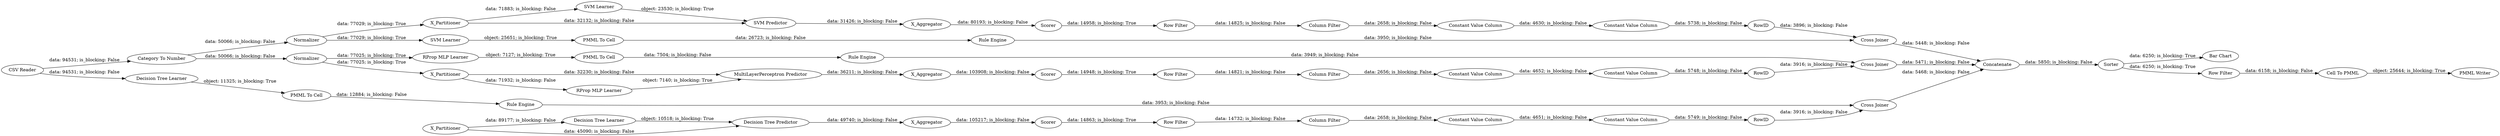 digraph {
	"4866634869897869461_52" [label=Sorter]
	"-8610013630441082238_294" [label="Column Filter"]
	"-4081309124945785995_40" [label=Normalizer]
	"-4015163651177129275_34" [label="Rule Engine"]
	"-4015163651177129275_35" [label="RProp MLP Learner"]
	"-2374783461542455520_9" [label="Row Filter"]
	"1059075360683852037_34" [label="PMML To Cell"]
	"6513147362389837084_294" [label="Column Filter"]
	"-4081309124945785995_7" [label=X_Aggregator]
	"-2374783461542455520_293" [label=RowID]
	"-7157038482534258186_39" [label=Scorer]
	"-4081309124945785995_2" [label=X_Partitioner]
	"-7157038482534258186_31" [label="Decision Tree Learner"]
	"6513147362389837084_290" [label="Constant Value Column"]
	"-7157038482534258186_32" [label="Decision Tree Predictor"]
	"6513147362389837084_293" [label=RowID]
	"1059075360683852037_35" [label="Rule Engine"]
	"-4481571475771853208_28" [label="PMML To Cell"]
	"-7157038482534258186_2" [label=X_Partitioner]
	"4866634869897869461_63" [label="CSV Reader"]
	"-8610013630441082238_293" [label=RowID]
	"4866634869897869461_58" [label="Category To Number"]
	"-7157038482534258186_7" [label=X_Aggregator]
	"6513147362389837084_9" [label="Row Filter"]
	"-4390345318570488013_32" [label="MultiLayerPerceptron Predictor"]
	"-4390345318570488013_2" [label=X_Partitioner]
	"4866634869897869461_59" [label="Bar Chart"]
	"-4390345318570488013_7" [label=X_Aggregator]
	"-8610013630441082238_290" [label="Constant Value Column"]
	"-4015163651177129275_22" [label="PMML To Cell"]
	"-4481571475771853208_33" [label="Decision Tree Learner"]
	"-4390345318570488013_31" [label="RProp MLP Learner"]
	"-4481571475771853208_34" [label="Rule Engine"]
	"-4390345318570488013_38" [label="Cross Joiner"]
	"4866634869897869461_61" [label="PMML Writer"]
	"-4081309124945785995_31" [label="SVM Learner"]
	"-2374783461542455520_294" [label="Column Filter"]
	"4866634869897869461_54" [label="Cell To PMML"]
	"6513147362389837084_292" [label="Constant Value Column"]
	"-8610013630441082238_292" [label="Constant Value Column"]
	"1059075360683852037_33" [label="SVM Learner"]
	"-2374783461542455520_290" [label="Constant Value Column"]
	"-7157038482534258186_38" [label="Cross Joiner"]
	"4866634869897869461_60" [label=Concatenate]
	"-2374783461542455520_292" [label="Constant Value Column"]
	"4866634869897869461_53" [label="Row Filter"]
	"-4081309124945785995_32" [label="SVM Predictor"]
	"-8610013630441082238_9" [label="Row Filter"]
	"-4081309124945785995_39" [label="Cross Joiner"]
	"-4081309124945785995_41" [label=Scorer]
	"-4390345318570488013_39" [label=Normalizer]
	"-4390345318570488013_40" [label=Scorer]
	"6513147362389837084_293" -> "-4390345318570488013_38" [label="data: 3916; is_blocking: False"]
	"4866634869897869461_63" -> "-4481571475771853208_33" [label="data: 94531; is_blocking: False"]
	"-4081309124945785995_31" -> "-4081309124945785995_32" [label="object: 23530; is_blocking: True"]
	"4866634869897869461_52" -> "4866634869897869461_59" [label="data: 6250; is_blocking: True"]
	"6513147362389837084_292" -> "6513147362389837084_293" [label="data: 5748; is_blocking: False"]
	"-8610013630441082238_292" -> "-8610013630441082238_293" [label="data: 5738; is_blocking: False"]
	"-4081309124945785995_2" -> "-4081309124945785995_31" [label="data: 71883; is_blocking: False"]
	"-8610013630441082238_9" -> "-8610013630441082238_294" [label="data: 14825; is_blocking: False"]
	"-8610013630441082238_294" -> "-8610013630441082238_290" [label="data: 2658; is_blocking: False"]
	"4866634869897869461_52" -> "4866634869897869461_53" [label="data: 6250; is_blocking: True"]
	"-4081309124945785995_40" -> "-4081309124945785995_2" [label="data: 77029; is_blocking: True"]
	"6513147362389837084_9" -> "6513147362389837084_294" [label="data: 14821; is_blocking: False"]
	"1059075360683852037_35" -> "-4081309124945785995_39" [label="data: 3950; is_blocking: False"]
	"-4390345318570488013_38" -> "4866634869897869461_60" [label="data: 5471; is_blocking: False"]
	"-8610013630441082238_290" -> "-8610013630441082238_292" [label="data: 4630; is_blocking: False"]
	"-4015163651177129275_35" -> "-4015163651177129275_22" [label="object: 7127; is_blocking: True"]
	"-4390345318570488013_40" -> "6513147362389837084_9" [label="data: 14948; is_blocking: True"]
	"-4390345318570488013_32" -> "-4390345318570488013_7" [label="data: 36211; is_blocking: False"]
	"-4081309124945785995_7" -> "-4081309124945785995_41" [label="data: 80193; is_blocking: False"]
	"6513147362389837084_294" -> "6513147362389837084_290" [label="data: 2656; is_blocking: False"]
	"-4481571475771853208_34" -> "-7157038482534258186_38" [label="data: 3953; is_blocking: False"]
	"4866634869897869461_53" -> "4866634869897869461_54" [label="data: 6158; is_blocking: False"]
	"6513147362389837084_290" -> "6513147362389837084_292" [label="data: 4652; is_blocking: False"]
	"-7157038482534258186_31" -> "-7157038482534258186_32" [label="object: 10518; is_blocking: True"]
	"4866634869897869461_54" -> "4866634869897869461_61" [label="object: 25644; is_blocking: True"]
	"-4081309124945785995_2" -> "-4081309124945785995_32" [label="data: 32132; is_blocking: False"]
	"-7157038482534258186_7" -> "-7157038482534258186_39" [label="data: 105217; is_blocking: False"]
	"-7157038482534258186_2" -> "-7157038482534258186_32" [label="data: 45090; is_blocking: False"]
	"-4081309124945785995_39" -> "4866634869897869461_60" [label="data: 5448; is_blocking: False"]
	"-4390345318570488013_7" -> "-4390345318570488013_40" [label="data: 103908; is_blocking: False"]
	"-4481571475771853208_33" -> "-4481571475771853208_28" [label="object: 11325; is_blocking: True"]
	"1059075360683852037_33" -> "1059075360683852037_34" [label="object: 25651; is_blocking: True"]
	"-7157038482534258186_2" -> "-7157038482534258186_31" [label="data: 89177; is_blocking: False"]
	"-2374783461542455520_294" -> "-2374783461542455520_290" [label="data: 2658; is_blocking: False"]
	"-7157038482534258186_32" -> "-7157038482534258186_7" [label="data: 49740; is_blocking: False"]
	"-4081309124945785995_40" -> "1059075360683852037_33" [label="data: 77029; is_blocking: True"]
	"-2374783461542455520_9" -> "-2374783461542455520_294" [label="data: 14732; is_blocking: False"]
	"-4015163651177129275_22" -> "-4015163651177129275_34" [label="data: 7504; is_blocking: False"]
	"-8610013630441082238_293" -> "-4081309124945785995_39" [label="data: 3896; is_blocking: False"]
	"4866634869897869461_63" -> "4866634869897869461_58" [label="data: 94531; is_blocking: False"]
	"-4390345318570488013_39" -> "-4390345318570488013_2" [label="data: 77025; is_blocking: True"]
	"-4390345318570488013_39" -> "-4015163651177129275_35" [label="data: 77025; is_blocking: True"]
	"4866634869897869461_58" -> "-4081309124945785995_40" [label="data: 50066; is_blocking: False"]
	"-4390345318570488013_2" -> "-4390345318570488013_32" [label="data: 32230; is_blocking: False"]
	"-4390345318570488013_31" -> "-4390345318570488013_32" [label="object: 7140; is_blocking: True"]
	"-2374783461542455520_293" -> "-7157038482534258186_38" [label="data: 3916; is_blocking: False"]
	"4866634869897869461_60" -> "4866634869897869461_52" [label="data: 5850; is_blocking: False"]
	"-2374783461542455520_290" -> "-2374783461542455520_292" [label="data: 4651; is_blocking: False"]
	"-2374783461542455520_292" -> "-2374783461542455520_293" [label="data: 5749; is_blocking: False"]
	"-4081309124945785995_32" -> "-4081309124945785995_7" [label="data: 31426; is_blocking: False"]
	"4866634869897869461_58" -> "-4390345318570488013_39" [label="data: 50066; is_blocking: False"]
	"-4015163651177129275_34" -> "-4390345318570488013_38" [label="data: 3949; is_blocking: False"]
	"-7157038482534258186_38" -> "4866634869897869461_60" [label="data: 5468; is_blocking: False"]
	"1059075360683852037_34" -> "1059075360683852037_35" [label="data: 26723; is_blocking: False"]
	"-4481571475771853208_28" -> "-4481571475771853208_34" [label="data: 12884; is_blocking: False"]
	"-4390345318570488013_2" -> "-4390345318570488013_31" [label="data: 71932; is_blocking: False"]
	"-4081309124945785995_41" -> "-8610013630441082238_9" [label="data: 14958; is_blocking: True"]
	"-7157038482534258186_39" -> "-2374783461542455520_9" [label="data: 14863; is_blocking: True"]
	rankdir=LR
}
